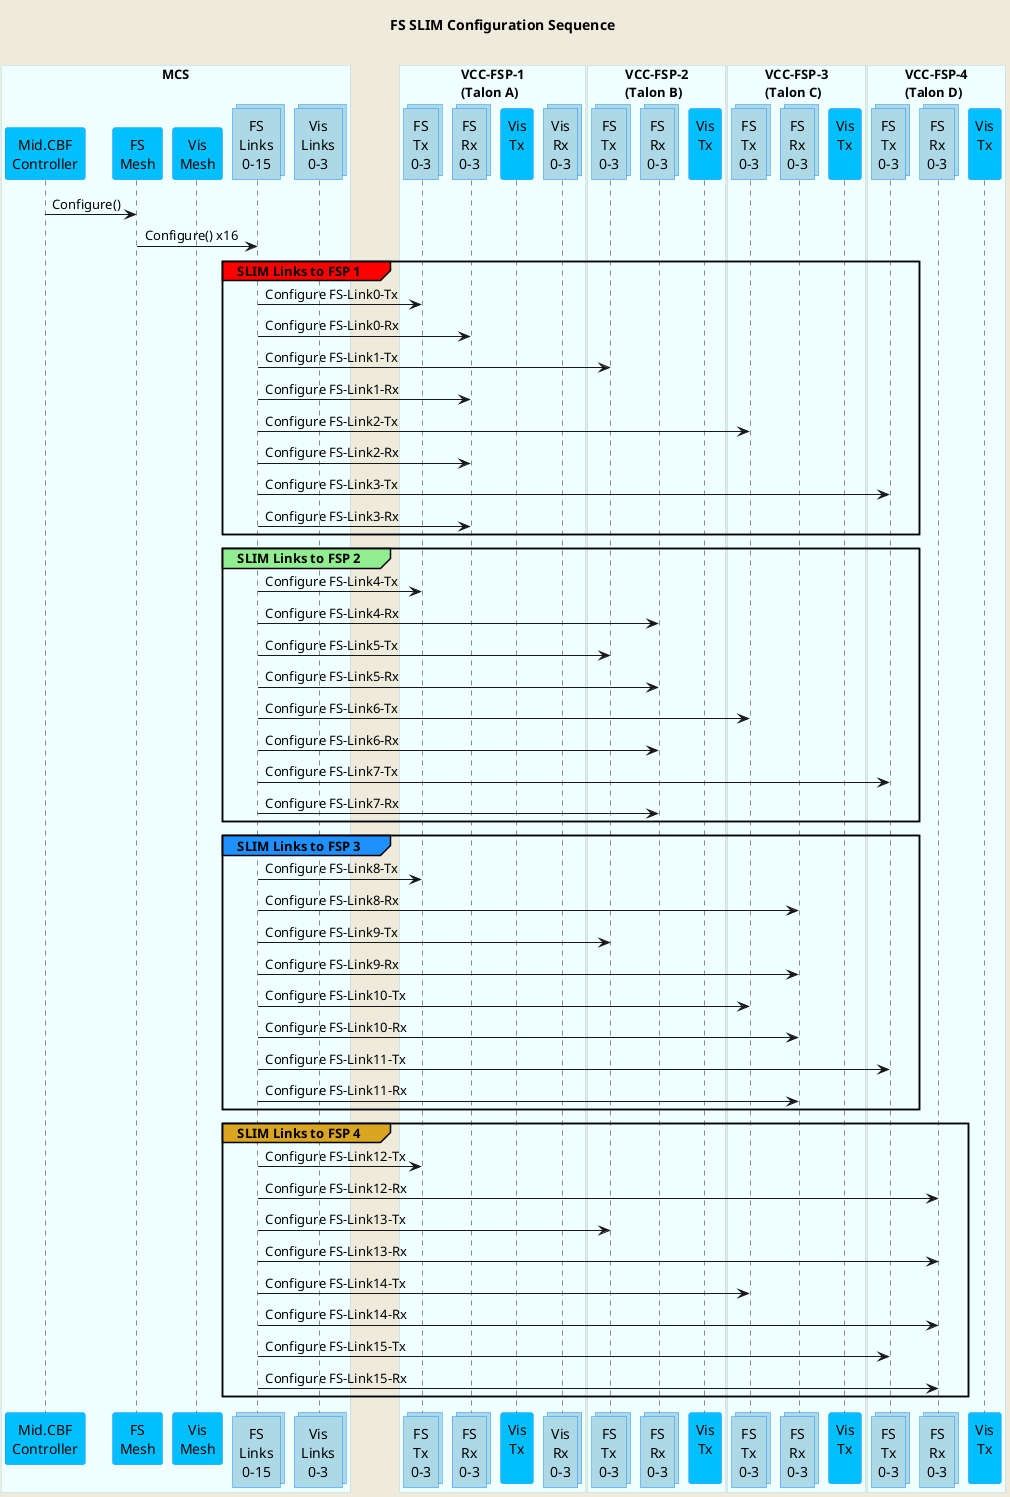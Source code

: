 @startuml
'https://plantuml.com/sequence-diagram

skinparam backgroundColor #EEEBDC
skinparam sequence {
ParticipantBorderColor DodgerBlue
ParticipantBackgroundColor DeepSkyBlue
ActorBorderColor DarkGreen
ActorBackgroundColor Green
BoxBorderColor LightBlue
BoxBackgroundColor #F0FFFF
}

skinparam collections {
  BackGroundColor LightBlue
  BorderColor DodgerBlue
}

skinparam database {
  BackgroundColor LightGreen
  BorderColor DarkGreen
}

title FS SLIM Configuration Sequence\n


box "MCS"
participant "Mid.CBF\nController" as controller
participant "FS\nMesh" as mesh_fs
participant "Vis\nMesh" as mesh_vis
collections "FS\nLinks\n0-15" as links_fs
collections "Vis\nLinks\n0-3" as links_vis
end box

box "VCC-FSP-1\n(Talon A)"
collections "FS\nTx\n0-3"  as tx_fs_1
collections "FS\nRx\n0-3"  as rx_fs_1
participant "Vis\nTx\n"    as tx_vis_1
collections "Vis\nRx\n0-3" as rx_vis_1
end box

box "VCC-FSP-2\n(Talon B)"
collections "FS\nTx\n0-3"  as tx_fs_2
collections "FS\nRx\n0-3"  as rx_fs_2
participant "Vis\nTx\n"    as tx_vis_2
end box

box "VCC-FSP-3\n(Talon C)"
collections "FS\nTx\n0-3"  as tx_fs_3
collections "FS\nRx\n0-3"  as rx_fs_3
participant "Vis\nTx\n"    as tx_vis_3
end box

box "VCC-FSP-4\n(Talon D)"
collections "FS\nTx\n0-3"  as tx_fs_4
collections "FS\nRx\n0-3"  as rx_fs_4
participant "Vis\nTx\n"    as tx_vis_4
end box

controller -> mesh_fs   : Configure()
mesh_fs    -> links_fs  : Configure() x16

group#Red SLIM Links to FSP 1
links_fs   -> tx_fs_1   : Configure FS-Link0-Tx
links_fs   -> rx_fs_1   : Configure FS-Link0-Rx
links_fs   -> tx_fs_2   : Configure FS-Link1-Tx
links_fs   -> rx_fs_1   : Configure FS-Link1-Rx
links_fs   -> tx_fs_3   : Configure FS-Link2-Tx
links_fs   -> rx_fs_1   : Configure FS-Link2-Rx
links_fs   -> tx_fs_4   : Configure FS-Link3-Tx
links_fs   -> rx_fs_1   : Configure FS-Link3-Rx
end group 

group#LightGreen SLIM Links to FSP 2
links_fs   -> tx_fs_1   : Configure FS-Link4-Tx
links_fs   -> rx_fs_2   : Configure FS-Link4-Rx
links_fs   -> tx_fs_2   : Configure FS-Link5-Tx
links_fs   -> rx_fs_2   : Configure FS-Link5-Rx
links_fs   -> tx_fs_3   : Configure FS-Link6-Tx
links_fs   -> rx_fs_2   : Configure FS-Link6-Rx
links_fs   -> tx_fs_4   : Configure FS-Link7-Tx
links_fs   -> rx_fs_2   : Configure FS-Link7-Rx
end group 

group#DodgerBlue SLIM Links to FSP 3
links_fs   -> tx_fs_1   : Configure FS-Link8-Tx
links_fs   -> rx_fs_3   : Configure FS-Link8-Rx
links_fs   -> tx_fs_2   : Configure FS-Link9-Tx
links_fs   -> rx_fs_3   : Configure FS-Link9-Rx
links_fs   -> tx_fs_3   : Configure FS-Link10-Tx
links_fs   -> rx_fs_3   : Configure FS-Link10-Rx
links_fs   -> tx_fs_4   : Configure FS-Link11-Tx
links_fs   -> rx_fs_3   : Configure FS-Link11-Rx
end group 

group#GoldenRod SLIM Links to FSP 4
links_fs   -> tx_fs_1   : Configure FS-Link12-Tx
links_fs   -> rx_fs_4   : Configure FS-Link12-Rx
links_fs   -> tx_fs_2   : Configure FS-Link13-Tx
links_fs   -> rx_fs_4   : Configure FS-Link13-Rx
links_fs   -> tx_fs_3   : Configure FS-Link14-Tx
links_fs   -> rx_fs_4   : Configure FS-Link14-Rx
links_fs   -> tx_fs_4   : Configure FS-Link15-Tx
links_fs   -> rx_fs_4   : Configure FS-Link15-Rx
end group 

@enduml